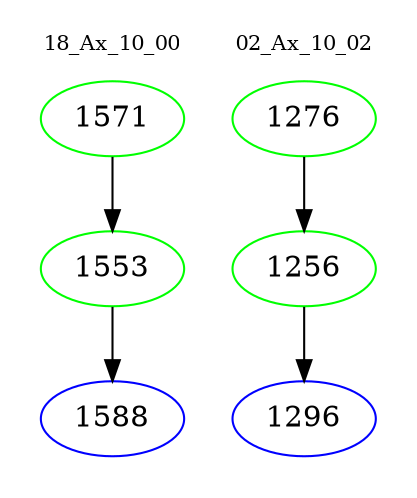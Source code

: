 digraph{
subgraph cluster_0 {
color = white
label = "18_Ax_10_00";
fontsize=10;
T0_1571 [label="1571", color="green"]
T0_1571 -> T0_1553 [color="black"]
T0_1553 [label="1553", color="green"]
T0_1553 -> T0_1588 [color="black"]
T0_1588 [label="1588", color="blue"]
}
subgraph cluster_1 {
color = white
label = "02_Ax_10_02";
fontsize=10;
T1_1276 [label="1276", color="green"]
T1_1276 -> T1_1256 [color="black"]
T1_1256 [label="1256", color="green"]
T1_1256 -> T1_1296 [color="black"]
T1_1296 [label="1296", color="blue"]
}
}
